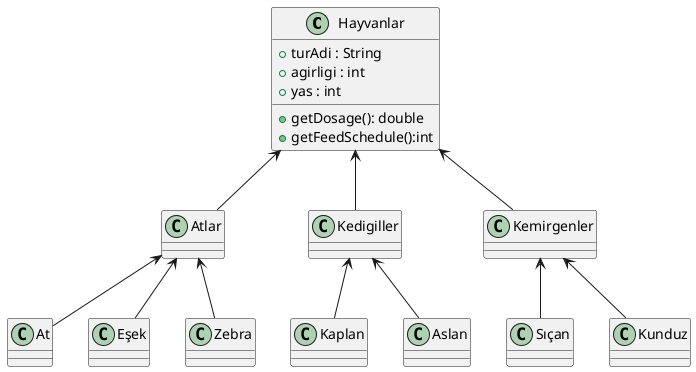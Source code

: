 @startuml Hayvanat Bahçesi Yönetim Sistemi

class Hayvanlar{
+ turAdi : String
+ agirligi : int
+ yas : int
+ getDosage(): double
+ getFeedSchedule():int
}

class Atlar{
    
}

class Kedigiller{
    
}

class Kemirgenler{
    
}

class At{
    
}

class Eşek{
    
}

class Zebra{
    
}

class Kaplan{
    
}

class Aslan{
    
}

class Sıçan{
    
}

class Kunduz{
    
}

Hayvanlar <-- Atlar
Hayvanlar <-- Kedigiller
Hayvanlar <-- Kemirgenler
Atlar <-- At
Atlar <-- Eşek
Atlar <-- Zebra
Kedigiller <-- Kaplan
Kedigiller <-- Aslan
Kemirgenler <-- Sıçan
Kemirgenler <-- Kunduz


@enduml